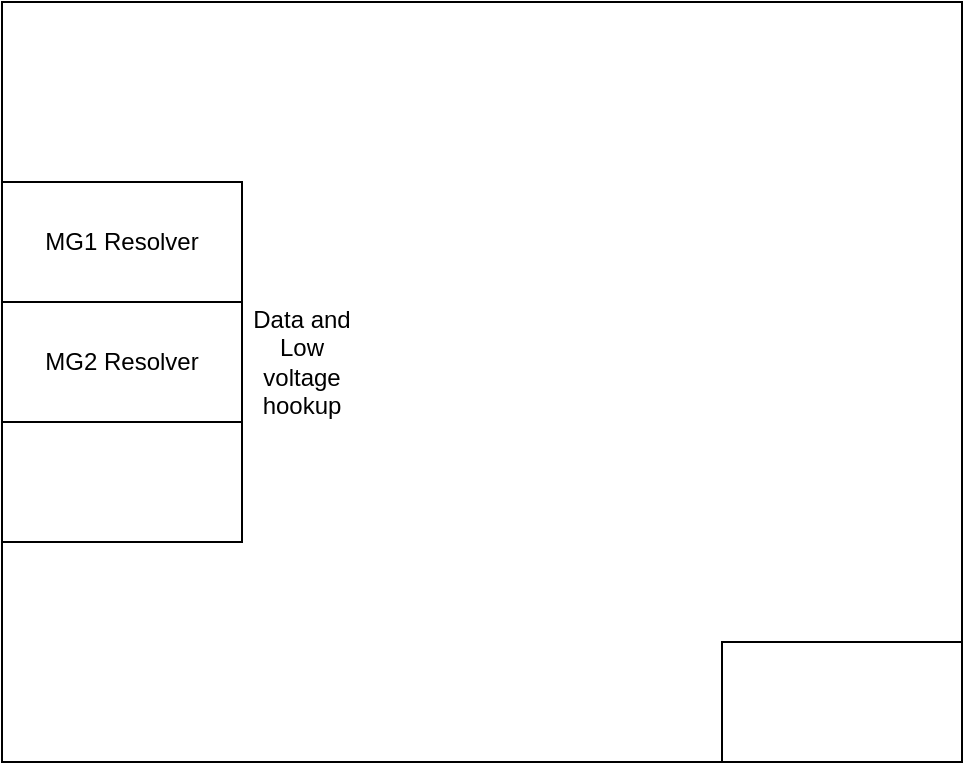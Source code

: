 <mxfile version="20.3.0" type="device"><diagram id="B6_Qigt4RO7e450Kjv5k" name="Page-1"><mxGraphModel dx="1038" dy="649" grid="1" gridSize="10" guides="1" tooltips="1" connect="1" arrows="1" fold="1" page="1" pageScale="1" pageWidth="850" pageHeight="1100" math="0" shadow="0"><root><mxCell id="0"/><mxCell id="1" parent="0"/><mxCell id="2a37ikA4y9qEG_ue_zIq-1" value="" style="rounded=0;whiteSpace=wrap;html=1;" parent="1" vertex="1"><mxGeometry x="180" y="140" width="480" height="380" as="geometry"/></mxCell><mxCell id="2a37ikA4y9qEG_ue_zIq-2" value="MG1 Resolver" style="rounded=0;whiteSpace=wrap;html=1;" parent="1" vertex="1"><mxGeometry x="180" y="230" width="120" height="60" as="geometry"/></mxCell><mxCell id="2a37ikA4y9qEG_ue_zIq-3" value="MG2 Resolver" style="rounded=0;whiteSpace=wrap;html=1;" parent="1" vertex="1"><mxGeometry x="180" y="290" width="120" height="60" as="geometry"/></mxCell><mxCell id="2a37ikA4y9qEG_ue_zIq-4" value="" style="rounded=0;whiteSpace=wrap;html=1;" parent="1" vertex="1"><mxGeometry x="180" y="350" width="120" height="60" as="geometry"/></mxCell><mxCell id="2a37ikA4y9qEG_ue_zIq-5" value="" style="rounded=0;whiteSpace=wrap;html=1;" parent="1" vertex="1"><mxGeometry x="540" y="460" width="120" height="60" as="geometry"/></mxCell><mxCell id="oDeA85gf4oZIif2RCIrO-1" value="Data and Low voltage hookup" style="text;html=1;strokeColor=none;fillColor=none;align=center;verticalAlign=middle;whiteSpace=wrap;rounded=0;" vertex="1" parent="1"><mxGeometry x="300" y="305" width="60" height="30" as="geometry"/></mxCell></root></mxGraphModel></diagram></mxfile>